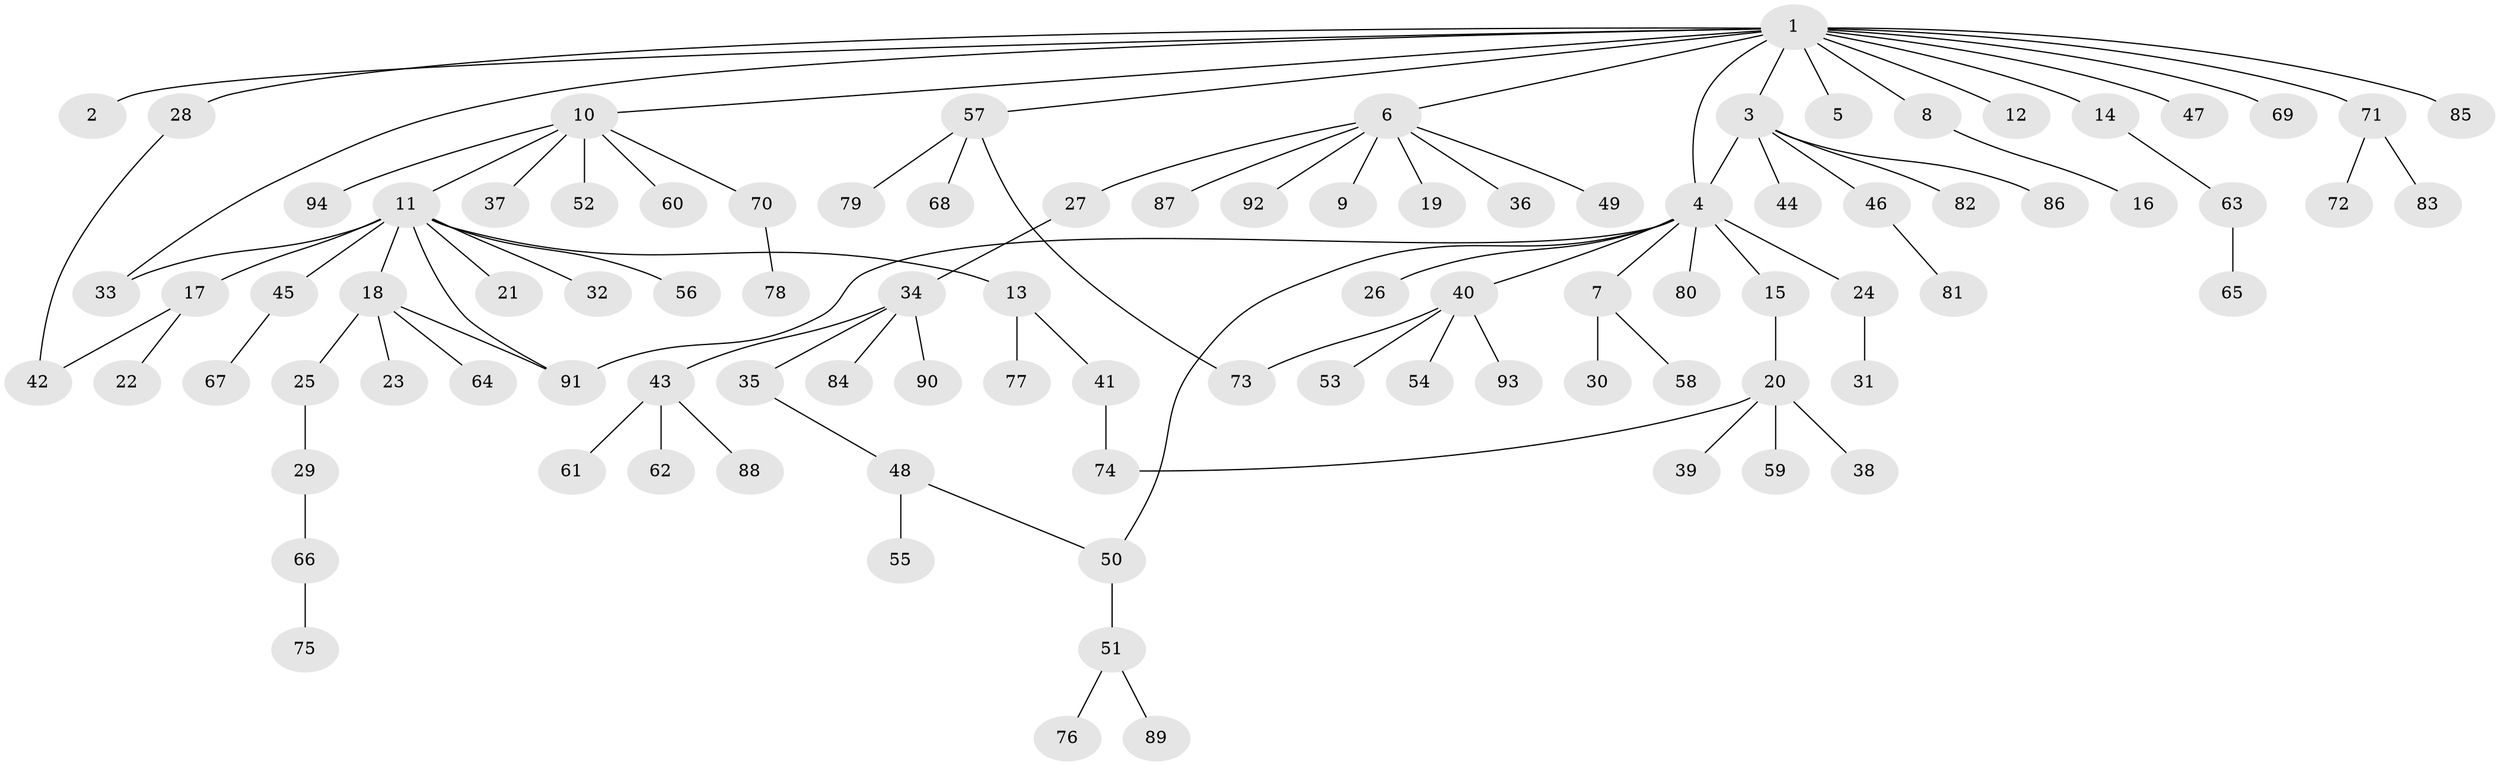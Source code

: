 // coarse degree distribution, {2: 0.2413793103448276, 1: 0.4827586206896552, 6: 0.06896551724137931, 3: 0.10344827586206896, 12: 0.034482758620689655, 5: 0.034482758620689655, 4: 0.034482758620689655}
// Generated by graph-tools (version 1.1) at 2025/36/03/04/25 23:36:44]
// undirected, 94 vertices, 101 edges
graph export_dot {
  node [color=gray90,style=filled];
  1;
  2;
  3;
  4;
  5;
  6;
  7;
  8;
  9;
  10;
  11;
  12;
  13;
  14;
  15;
  16;
  17;
  18;
  19;
  20;
  21;
  22;
  23;
  24;
  25;
  26;
  27;
  28;
  29;
  30;
  31;
  32;
  33;
  34;
  35;
  36;
  37;
  38;
  39;
  40;
  41;
  42;
  43;
  44;
  45;
  46;
  47;
  48;
  49;
  50;
  51;
  52;
  53;
  54;
  55;
  56;
  57;
  58;
  59;
  60;
  61;
  62;
  63;
  64;
  65;
  66;
  67;
  68;
  69;
  70;
  71;
  72;
  73;
  74;
  75;
  76;
  77;
  78;
  79;
  80;
  81;
  82;
  83;
  84;
  85;
  86;
  87;
  88;
  89;
  90;
  91;
  92;
  93;
  94;
  1 -- 2;
  1 -- 3;
  1 -- 4;
  1 -- 5;
  1 -- 6;
  1 -- 8;
  1 -- 10;
  1 -- 12;
  1 -- 14;
  1 -- 28;
  1 -- 33;
  1 -- 47;
  1 -- 57;
  1 -- 69;
  1 -- 71;
  1 -- 85;
  3 -- 4;
  3 -- 44;
  3 -- 46;
  3 -- 82;
  3 -- 86;
  4 -- 7;
  4 -- 15;
  4 -- 24;
  4 -- 26;
  4 -- 40;
  4 -- 50;
  4 -- 80;
  4 -- 91;
  6 -- 9;
  6 -- 19;
  6 -- 27;
  6 -- 36;
  6 -- 49;
  6 -- 87;
  6 -- 92;
  7 -- 30;
  7 -- 58;
  8 -- 16;
  10 -- 11;
  10 -- 37;
  10 -- 52;
  10 -- 60;
  10 -- 70;
  10 -- 94;
  11 -- 13;
  11 -- 17;
  11 -- 18;
  11 -- 21;
  11 -- 32;
  11 -- 33;
  11 -- 45;
  11 -- 56;
  11 -- 91;
  13 -- 41;
  13 -- 77;
  14 -- 63;
  15 -- 20;
  17 -- 22;
  17 -- 42;
  18 -- 23;
  18 -- 25;
  18 -- 64;
  18 -- 91;
  20 -- 38;
  20 -- 39;
  20 -- 59;
  20 -- 74;
  24 -- 31;
  25 -- 29;
  27 -- 34;
  28 -- 42;
  29 -- 66;
  34 -- 35;
  34 -- 43;
  34 -- 84;
  34 -- 90;
  35 -- 48;
  40 -- 53;
  40 -- 54;
  40 -- 73;
  40 -- 93;
  41 -- 74;
  43 -- 61;
  43 -- 62;
  43 -- 88;
  45 -- 67;
  46 -- 81;
  48 -- 50;
  48 -- 55;
  50 -- 51;
  51 -- 76;
  51 -- 89;
  57 -- 68;
  57 -- 73;
  57 -- 79;
  63 -- 65;
  66 -- 75;
  70 -- 78;
  71 -- 72;
  71 -- 83;
}
